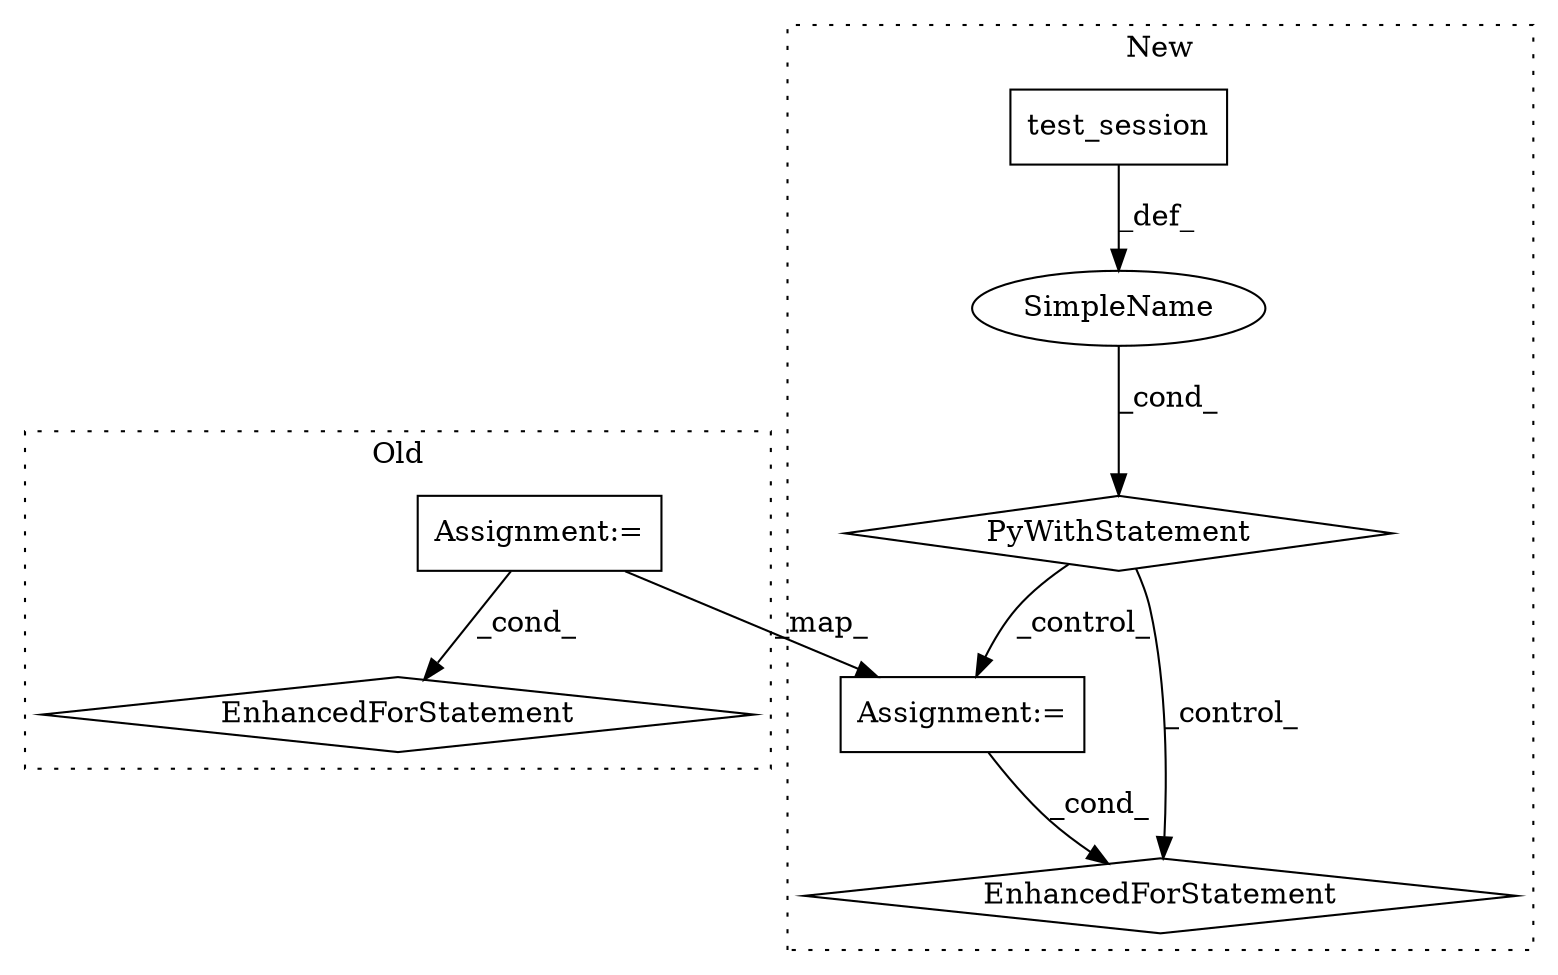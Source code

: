 digraph G {
subgraph cluster0 {
1 [label="EnhancedForStatement" a="70" s="9638,9770" l="53,2" shape="diamond"];
7 [label="Assignment:=" a="7" s="9638,9770" l="53,2" shape="box"];
label = "Old";
style="dotted";
}
subgraph cluster1 {
2 [label="test_session" a="32" s="9941" l="14" shape="box"];
3 [label="PyWithStatement" a="104" s="9926,9955" l="10,2" shape="diamond"];
4 [label="EnhancedForStatement" a="70" s="9981,10117" l="57,2" shape="diamond"];
5 [label="SimpleName" a="42" s="" l="" shape="ellipse"];
6 [label="Assignment:=" a="7" s="9981,10117" l="57,2" shape="box"];
label = "New";
style="dotted";
}
2 -> 5 [label="_def_"];
3 -> 4 [label="_control_"];
3 -> 6 [label="_control_"];
5 -> 3 [label="_cond_"];
6 -> 4 [label="_cond_"];
7 -> 6 [label="_map_"];
7 -> 1 [label="_cond_"];
}